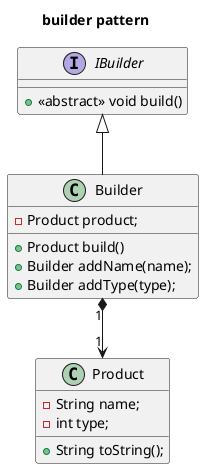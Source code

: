 @startuml
title builder pattern

interface IBuilder{
    + <<abstract>> void build()
}

class Builder{
    - Product product;
    + Product build()
    + Builder addName(name);
    + Builder addType(type);
}

class Product{
    - String name;
    - int type;
    + String toString();
}

Builder -up-|> IBuilder
Product "1" <-up-* "1" Builder

@enduml